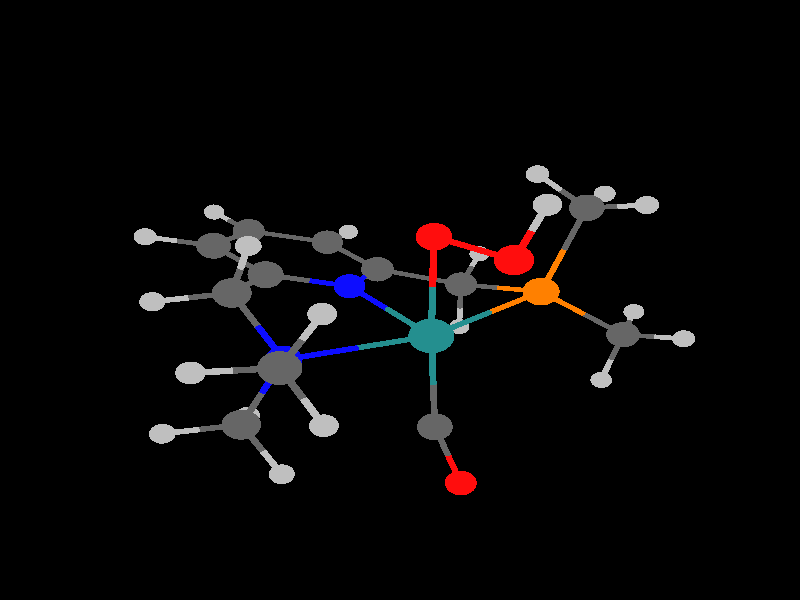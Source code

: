 global_settings {
	ambient_light rgb <0.200000002980232, 0.200000002980232, 0.200000002980232>
	max_trace_level 15
}

background { color rgb <0,0,0> }

camera {
	perspective
	location <5.12768847230217, -13.0250717369394, -8.44330909611656>
	angle 40
	up <-0.0547223973724771, 0.517789346777145, -0.853756201494259>
	right <-0.949400136273418, -0.291811697747068, -0.116126286007906> * 1
	direction <-0.309265000395817, 0.804201545274611, 0.507557912073198> }

light_source {
	<-24.6028766812267, -34.0015456183707, -60.3331626094533>
	color rgb <1, 1, 1>
	fade_distance 100.715721808572
	fade_power 0
	parallel
	point_at <24.6028766812267, 34.0015456183707, 60.3331626094533>
}

light_source {
	<28.531854657851, 50.2572796825395, -12.6372721914616>
	color rgb <0.300000011920929, 0.300000011920929, 0.300000011920929>
	fade_distance 100.715721808572
	fade_power 0
	parallel
	point_at <-28.531854657851, -50.2572796825395, 12.6372721914616>
}

#default {
	finish {ambient .8 diffuse 1 specular 1 roughness .005 metallic 0.5}
}

union {
}
union {
cylinder {
	<-0.69487285, -2.18311611, -3.27277416>, 	<-0.53395241077008, -2.26664965175599, -2.85789615111754>, 0.05
	pigment { rgbt <0.75, 0.75, 0.75, 0> }
}
cylinder {
	<-0.53395241077008, -2.26664965175599, -2.85789615111754>, 	<-0.34914799, -2.36258133, -2.38144151>, 0.05
	pigment { rgbt <1, 0.0500000007450581, 0.0500000007450581, 0> }
}
cylinder {
	<-2.12184913, 1.04499984, -2.41770806>, 	<-2.50196363745644, 0.911194205040454, -2.13172828909695>, 0.05
	pigment { rgbt <0.75, 0.75, 0.75, 0> }
}
cylinder {
	<-2.50196363745644, 0.911194205040454, -2.13172828909695>, 	<-2.95592546, 0.75139328, -1.79018937>, 0.05
	pigment { rgbt <0.400000005960464, 0.400000005960464, 0.400000005960464, 0> }
}
cylinder {
	<-0.34914799, -2.36258133, -2.38144151>, 	<-0.11614571, -1.592285885, -2.20865644>, 0.05
	pigment { rgbt <1, 0.0500000007450581, 0.0500000007450581, 0> }
}
cylinder {
	<-0.11614571, -1.592285885, -2.20865644>, 	<0.11685657, -0.82199044, -2.03587137>, 0.05
	pigment { rgbt <1, 0.0500000007450581, 0.0500000007450581, 0> }
}
cylinder {
	<-3.424951, -0.11461877, -2.24627638>, 	<-3.21118112119389, 0.280087435067484, -2.03840355317539>, 0.05
	pigment { rgbt <0.75, 0.75, 0.75, 0> }
}
cylinder {
	<-3.21118112119389, 0.280087435067484, -2.03840355317539>, 	<-2.95592546, 0.75139328, -1.79018937>, 0.05
	pigment { rgbt <0.400000005960464, 0.400000005960464, 0.400000005960464, 0> }
}
cylinder {
	<0.11685657, -0.82199044, -2.03587137>, 	<0.00460298394979224, -0.850523133276259, -1.03057299819318>, 0.05
	pigment { rgbt <1, 0.0500000007450581, 0.0500000007450581, 0> }
}
cylinder {
	<0.00460298394979224, -0.850523133276259, -1.03057299819318>, 	<-0.11705731, -0.88144683, 0.0589681>, 0.05
	pigment { rgbt <0.140000000596046, 0.560000002384186, 0.560000002384186, 0> }
}
cylinder {
	<-2.95592546, 0.75139328, -1.79018937>, 	<-3.34958797519334, 1.19127265166371, -1.75628161675173>, 0.05
	pigment { rgbt <0.400000005960464, 0.400000005960464, 0.400000005960464, 0> }
}
cylinder {
	<-3.34958797519334, 1.19127265166371, -1.75628161675173>, 	<-3.67933575, 1.55973355, -1.7278791>, 0.05
	pigment { rgbt <0.75, 0.75, 0.75, 0> }
}
cylinder {
	<-2.95592546, 0.75139328, -1.79018937>, 	<-2.63471938676144, 0.514287489998184, -0.95542140352388>, 0.05
	pigment { rgbt <0.400000005960464, 0.400000005960464, 0.400000005960464, 0> }
}
cylinder {
	<-2.63471938676144, 0.514287489998184, -0.95542140352388>, 	<-2.30795928, 0.27308186, -0.10621931>, 0.05
	pigment { rgbt <1, 0.5, 0, 0> }
}
cylinder {
	<2.47961778, -0.22805005, -1.63105341>, 	<2.54760573632717, -0.151619199146972, -1.14776565637381>, 0.05
	pigment { rgbt <0.75, 0.75, 0.75, 0> }
}
cylinder {
	<2.54760573632717, -0.151619199146972, -1.14776565637381>, 	<2.62880606, -0.06033524, -0.57055869>, 0.05
	pigment { rgbt <0.400000005960464, 0.400000005960464, 0.400000005960464, 0> }
}
cylinder {
	<2.00477094, -2.45857026, -1.57612531>, 	<2.21202836685001, -2.47184195894365, -1.1300384429631>, 0.05
	pigment { rgbt <0.75, 0.75, 0.75, 0> }
}
cylinder {
	<2.21202836685001, -2.47184195894365, -1.1300384429631>, 	<2.45972115, -2.48770293, -0.59692125>, 0.05
	pigment { rgbt <0.400000005960464, 0.400000005960464, 0.400000005960464, 0> }
}
cylinder {
	<3.54399273, -2.58737731, -0.68353774>, 	<3.04950487880292, -2.54192027608457, -0.644035826634039>, 0.05
	pigment { rgbt <0.75, 0.75, 0.75, 0> }
}
cylinder {
	<3.04950487880292, -2.54192027608457, -0.644035826634039>, 	<2.45972115, -2.48770293, -0.59692125>, 0.05
	pigment { rgbt <0.400000005960464, 0.400000005960464, 0.400000005960464, 0> }
}
cylinder {
	<2.45972115, -2.48770293, -0.59692125>, 	<2.24874738361894, -2.95268183921413, -0.301587661648098>, 0.05
	pigment { rgbt <0.400000005960464, 0.400000005960464, 0.400000005960464, 0> }
}
cylinder {
	<2.24874738361894, -2.95268183921413, -0.301587661648098>, 	<2.07210958, -3.34198547, -0.05431959>, 0.05
	pigment { rgbt <0.75, 0.75, 0.75, 0> }
}
cylinder {
	<2.45972115, -2.48770293, -0.59692125>, 	<2.27887844366883, -1.86001567983372, -0.221197771523344>, 0.05
	pigment { rgbt <0.400000005960464, 0.400000005960464, 0.400000005960464, 0> }
}
cylinder {
	<2.27887844366883, -1.86001567983372, -0.221197771523344>, 	<2.10379531, -1.25231934, 0.14255947>, 0.05
	pigment { rgbt <0.0500000007450581, 0.0500000007450581, 1, 0> }
}
cylinder {
	<2.62880606, -0.06033524, -0.57055869>, 	<3.20788662305422, 0.00604770142862372, -0.465700516028258>, 0.05
	pigment { rgbt <0.400000005960464, 0.400000005960464, 0.400000005960464, 0> }
}
cylinder {
	<3.20788662305422, 0.00604770142862372, -0.465700516028258>, 	<3.69309868, 0.06167002, -0.37783977>, 0.05
	pigment { rgbt <0.75, 0.75, 0.75, 0> }
}
cylinder {
	<2.62880606, -0.06033524, -0.57055869>, 	<2.25806755, 0.57255079, -0.386627335>, 0.05
	pigment { rgbt <0.400000005960464, 0.400000005960464, 0.400000005960464, 0> }
}
cylinder {
	<2.25806755, 0.57255079, -0.386627335>, 	<1.88732904, 1.20543682, -0.20269598>, 0.05
	pigment { rgbt <0.400000005960464, 0.400000005960464, 0.400000005960464, 0> }
}
cylinder {
	<2.62880606, -0.06033524, -0.57055869>, 	<2.36205795733623, -0.665959976408496, -0.208236744868255>, 0.05
	pigment { rgbt <0.400000005960464, 0.400000005960464, 0.400000005960464, 0> }
}
cylinder {
	<2.36205795733623, -0.665959976408496, -0.208236744868255>, 	<2.10379531, -1.25231934, 0.14255947>, 0.05
	pigment { rgbt <0.0500000007450581, 0.0500000007450581, 1, 0> }
}
cylinder {
	<3.52977925, 2.55859074, -0.42706967>, 	<3.05117095784357, 2.51628750474437, -0.333856023895179>, 0.05
	pigment { rgbt <0.75, 0.75, 0.75, 0> }
}
cylinder {
	<3.05117095784357, 2.51628750474437, -0.333856023895179>, 	<2.4786858, 2.46568668, -0.22235894>, 0.05
	pigment { rgbt <0.400000005960464, 0.400000005960464, 0.400000005960464, 0> }
}
cylinder {
	<2.4786858, 2.46568668, -0.22235894>, 	<2.18300742, 1.83556175, -0.21252746>, 0.05
	pigment { rgbt <0.400000005960464, 0.400000005960464, 0.400000005960464, 0> }
}
cylinder {
	<2.18300742, 1.83556175, -0.21252746>, 	<1.88732904, 1.20543682, -0.20269598>, 0.05
	pigment { rgbt <0.400000005960464, 0.400000005960464, 0.400000005960464, 0> }
}
cylinder {
	<2.4786858, 2.46568668, -0.22235894>, 	<2.090372875, 3.020520975, -0.106140755>, 0.05
	pigment { rgbt <0.400000005960464, 0.400000005960464, 0.400000005960464, 0> }
}
cylinder {
	<2.090372875, 3.020520975, -0.106140755>, 	<1.70205995, 3.57535527, 0.01007743>, 0.05
	pigment { rgbt <0.400000005960464, 0.400000005960464, 0.400000005960464, 0> }
}
cylinder {
	<1.88732904, 1.20543682, -0.20269598>, 	<1.22163247511895, 1.13826225749144, -0.0671319443185073>, 0.05
	pigment { rgbt <0.400000005960464, 0.400000005960464, 0.400000005960464, 0> }
}
cylinder {
	<1.22163247511895, 1.13826225749144, -0.0671319443185073>, 	<0.5793391, 1.07344928, 0.06366621>, 0.05
	pigment { rgbt <0.0500000007450581, 0.0500000007450581, 1, 0> }
}
cylinder {
	<-2.30795928, 0.27308186, -0.10621931>, 	<-1.2301626923865, -0.294879235212253, -0.0249566933915938>, 0.05
	pigment { rgbt <1, 0.5, 0, 0> }
}
cylinder {
	<-1.2301626923865, -0.294879235212253, -0.0249566933915938>, 	<-0.11705731, -0.88144683, 0.0589681>, 0.05
	pigment { rgbt <0.140000000596046, 0.560000002384186, 0.560000002384186, 0> }
}
cylinder {
	<-2.30795928, 0.27308186, -0.10621931>, 	<-1.98335465600131, 1.09322065835942, 0.264233610182045>, 0.05
	pigment { rgbt <1, 0.5, 0, 0> }
}
cylinder {
	<-1.98335465600131, 1.09322065835942, 0.264233610182045>, 	<-1.6641789, 1.899643, 0.62849087>, 0.05
	pigment { rgbt <0.400000005960464, 0.400000005960464, 0.400000005960464, 0> }
}
cylinder {
	<-2.30795928, 0.27308186, -0.10621931>, 	<-3.08657151173996, 0.121603079272596, 0.401072265604342>, 0.05
	pigment { rgbt <1, 0.5, 0, 0> }
}
cylinder {
	<-3.08657151173996, 0.121603079272596, 0.401072265604342>, 	<-3.85195267, -0.0273016, 0.89974336>, 0.05
	pigment { rgbt <0.400000005960464, 0.400000005960464, 0.400000005960464, 0> }
}
cylinder {
	<2.13906704, 4.55889235, -0.0058556>, 	<1.94005151807819, 4.11098395266565, 0.00140039276031382>, 0.05
	pigment { rgbt <0.75, 0.75, 0.75, 0> }
}
cylinder {
	<1.94005151807819, 4.11098395266565, 0.00140039276031382>, 	<1.70205995, 3.57535527, 0.01007743>, 0.05
	pigment { rgbt <0.400000005960464, 0.400000005960464, 0.400000005960464, 0> }
}
cylinder {
	<1.70205995, 3.57535527, 0.01007743>, 	<1.021424205, 3.498268825, 0.138794785>, 0.05
	pigment { rgbt <0.400000005960464, 0.400000005960464, 0.400000005960464, 0> }
}
cylinder {
	<1.021424205, 3.498268825, 0.138794785>, 	<0.34078846, 3.42118238, 0.26751214>, 0.05
	pigment { rgbt <0.400000005960464, 0.400000005960464, 0.400000005960464, 0> }
}
cylinder {
	<-0.11705731, -0.88144683, 0.0589681>, 	<0.244563870624681, 0.133681664554986, 0.0614077106305382>, 0.05
	pigment { rgbt <0.140000000596046, 0.560000002384186, 0.560000002384186, 0> }
}
cylinder {
	<0.244563870624681, 0.133681664554986, 0.0614077106305382>, 	<0.5793391, 1.07344928, 0.06366621>, 0.05
	pigment { rgbt <0.0500000007450581, 0.0500000007450581, 1, 0> }
}
cylinder {
	<-0.11705731, -0.88144683, 0.0589681>, 	<1.03279548972092, -1.07346713342879, 0.10224777104229>, 0.05
	pigment { rgbt <0.140000000596046, 0.560000002384186, 0.560000002384186, 0> }
}
cylinder {
	<1.03279548972092, -1.07346713342879, 0.10224777104229>, 	<2.10379531, -1.25231934, 0.14255947>, 0.05
	pigment { rgbt <0.0500000007450581, 0.0500000007450581, 1, 0> }
}
cylinder {
	<-0.11705731, -0.88144683, 0.0589681>, 	<-0.269837648798794, -0.965440481738265, 1.15395941600081>, 0.05
	pigment { rgbt <0.140000000596046, 0.560000002384186, 0.560000002384186, 0> }
}
cylinder {
	<-0.269837648798794, -0.965440481738265, 1.15395941600081>, 	<-0.4149017, -1.04519197, 2.19364736>, 0.05
	pigment { rgbt <0.400000005960464, 0.400000005960464, 0.400000005960464, 0> }
}
cylinder {
	<0.5793391, 1.07344928, 0.06366621>, 	<0.191902775619962, 1.60018453445452, 0.179895353503272>, 0.05
	pigment { rgbt <0.0500000007450581, 0.0500000007450581, 1, 0> }
}
cylinder {
	<0.191902775619962, 1.60018453445452, 0.179895353503272>, 	<-0.20953457, 2.14595474, 0.30032474>, 0.05
	pigment { rgbt <0.400000005960464, 0.400000005960464, 0.400000005960464, 0> }
}
cylinder {
	<2.10379531, -1.25231934, 0.14255947>, 	<2.36184955744489, -1.28054654359285, 0.823167445247086>, 0.05
	pigment { rgbt <0.0500000007450581, 0.0500000007450581, 1, 0> }
}
cylinder {
	<2.36184955744489, -1.28054654359285, 0.823167445247086>, 	<2.62840602, -1.30970376, 1.52619968>, 0.05
	pigment { rgbt <0.400000005960464, 0.400000005960464, 0.400000005960464, 0> }
}
cylinder {
	<0.34078846, 3.42118238, 0.26751214>, 	<0.065626945, 2.78356856, 0.28391844>, 0.05
	pigment { rgbt <0.400000005960464, 0.400000005960464, 0.400000005960464, 0> }
}
cylinder {
	<0.065626945, 2.78356856, 0.28391844>, 	<-0.20953457, 2.14595474, 0.30032474>, 0.05
	pigment { rgbt <0.400000005960464, 0.400000005960464, 0.400000005960464, 0> }
}
cylinder {
	<0.34078846, 3.42118238, 0.26751214>, 	<0.000778862824584805, 3.88695245365828, 0.367148324389787>, 0.05
	pigment { rgbt <0.400000005960464, 0.400000005960464, 0.400000005960464, 0> }
}
cylinder {
	<0.000778862824584805, 3.88695245365828, 0.367148324389787>, 	<-0.28345471, 4.27631644, 0.45043994>, 0.05
	pigment { rgbt <0.75, 0.75, 0.75, 0> }
}
cylinder {
	<-0.20953457, 2.14595474, 0.30032474>, 	<-0.936856735, 2.02279887, 0.464407805>, 0.05
	pigment { rgbt <0.400000005960464, 0.400000005960464, 0.400000005960464, 0> }
}
cylinder {
	<-0.936856735, 2.02279887, 0.464407805>, 	<-1.6641789, 1.899643, 0.62849087>, 0.05
	pigment { rgbt <0.400000005960464, 0.400000005960464, 0.400000005960464, 0> }
}
cylinder {
	<-2.26840551, 2.74654963, 0.32032961>, 	<-1.99302207062388, 2.36056189503441, 0.460777756865425>, 0.05
	pigment { rgbt <0.75, 0.75, 0.75, 0> }
}
cylinder {
	<-1.99302207062388, 2.36056189503441, 0.460777756865425>, 	<-1.6641789, 1.899643, 0.62849087>, 0.05
	pigment { rgbt <0.400000005960464, 0.400000005960464, 0.400000005960464, 0> }
}
cylinder {
	<-4.38840515, -0.87507903, 0.48484844>, 	<-4.14389706319311, -0.488673066423584, 0.673952166606121>, 0.05
	pigment { rgbt <0.75, 0.75, 0.75, 0> }
}
cylinder {
	<-4.14389706319311, -0.488673066423584, 0.673952166606121>, 	<-3.85195267, -0.0273016, 0.89974336>, 0.05
	pigment { rgbt <0.400000005960464, 0.400000005960464, 0.400000005960464, 0> }
}
cylinder {
	<-1.6641789, 1.899643, 0.62849087>, 	<-1.71514316412599, 1.83996454209091, 1.21563609364491>, 0.05
	pigment { rgbt <0.400000005960464, 0.400000005960464, 0.400000005960464, 0> }
}
cylinder {
	<-1.71514316412599, 1.83996454209091, 1.21563609364491>, 	<-1.75784807, 1.78995768, 1.70762753>, 0.05
	pigment { rgbt <0.75, 0.75, 0.75, 0> }
}
cylinder {
	<-4.50670963, 0.83997556, 0.89817174>, 	<-4.20825250887981, 0.444645597586324, 0.898888129758873>, 0.05
	pigment { rgbt <0.75, 0.75, 0.75, 0> }
}
cylinder {
	<-4.20825250887981, 0.444645597586324, 0.898888129758873>, 	<-3.85195267, -0.0273016, 0.89974336>, 0.05
	pigment { rgbt <0.400000005960464, 0.400000005960464, 0.400000005960464, 0> }
}
cylinder {
	<-3.85195267, -0.0273016, 0.89974336>, 	<-3.69975318625712, -0.158828148188227, 1.45483550484822>, 0.05
	pigment { rgbt <0.400000005960464, 0.400000005960464, 0.400000005960464, 0> }
}
cylinder {
	<-3.69975318625712, -0.158828148188227, 1.45483550484822>, 	<-3.57230091, -0.26896885, 1.91967123>, 0.05
	pigment { rgbt <0.75, 0.75, 0.75, 0> }
}
cylinder {
	<3.71628435, -1.40166085, 1.51688219>, 	<3.22017287377667, -1.35972512390727, 1.52113129910634>, 0.05
	pigment { rgbt <0.75, 0.75, 0.75, 0> }
}
cylinder {
	<3.22017287377667, -1.35972512390727, 1.52113129910634>, 	<2.62840602, -1.30970376, 1.52619968>, 0.05
	pigment { rgbt <0.400000005960464, 0.400000005960464, 0.400000005960464, 0> }
}
cylinder {
	<2.62840602, -1.30970376, 1.52619968>, 	<2.39554102421963, -1.77278659510196, 1.80518866328453>, 0.05
	pigment { rgbt <0.400000005960464, 0.400000005960464, 0.400000005960464, 0> }
}
cylinder {
	<2.39554102421963, -1.77278659510196, 1.80518866328453>, 	<2.20065294, -2.16034732, 2.03867858>, 0.05
	pigment { rgbt <0.75, 0.75, 0.75, 0> }
}
cylinder {
	<2.62840602, -1.30970376, 1.52619968>, 	<2.47481081291144, -0.822808739058436, 1.82015536622942>, 0.05
	pigment { rgbt <0.400000005960464, 0.400000005960464, 0.400000005960464, 0> }
}
cylinder {
	<2.47481081291144, -0.822808739058436, 1.82015536622942>, 	<2.34624449, -0.41525499, 2.06620993>, 0.05
	pigment { rgbt <0.75, 0.75, 0.75, 0> }
}
cylinder {
	<-0.4149017, -1.04519197, 2.19364736>, 	<-0.576509455962133, -1.4039775649776, 2.67323432634079>, 0.05
	pigment { rgbt <0.400000005960464, 0.400000005960464, 0.400000005960464, 0> }
}
cylinder {
	<-0.576509455962133, -1.4039775649776, 2.67323432634079>, 	<-0.73061464, -1.74610669, 3.13055667>, 0.05
	pigment { rgbt <1, 0.0500000007450581, 0.0500000007450581, 0> }
}
sphere {
	<-0.34914799, -2.36258133, -2.38144151>, 0.2432
	pigment { rgbt <1, 0.0500000007450581, 0.0500000007450581,0> }
}
sphere {
	<0.11685657, -0.82199044, -2.03587137>, 0.2432
	pigment { rgbt <1, 0.0500000007450581, 0.0500000007450581,0> }
}
sphere {
	<2.45972115, -2.48770293, -0.59692125>, 0.272
	pigment { rgbt <0.400000005960464, 0.400000005960464, 0.400000005960464,0> }
}
sphere {
	<2.47961778, -0.22805005, -1.63105341>, 0.176
	pigment { rgbt <0.75, 0.75, 0.75,0> }
}
sphere {
	<2.10379531, -1.25231934, 0.14255947>, 0.248
	pigment { rgbt <0.0500000007450581, 0.0500000007450581, 1,0> }
}
sphere {
	<2.62880606, -0.06033524, -0.57055869>, 0.272
	pigment { rgbt <0.400000005960464, 0.400000005960464, 0.400000005960464,0> }
}
sphere {
	<-2.95592546, 0.75139328, -1.79018937>, 0.272
	pigment { rgbt <0.400000005960464, 0.400000005960464, 0.400000005960464,0> }
}
sphere {
	<-3.85195267, -0.0273016, 0.89974336>, 0.272
	pigment { rgbt <0.400000005960464, 0.400000005960464, 0.400000005960464,0> }
}
sphere {
	<-2.30795928, 0.27308186, -0.10621931>, 0.288
	pigment { rgbt <1, 0.5, 0,0> }
}
sphere {
	<3.69309868, 0.06167002, -0.37783977>, 0.176
	pigment { rgbt <0.75, 0.75, 0.75,0> }
}
sphere {
	<2.62840602, -1.30970376, 1.52619968>, 0.272
	pigment { rgbt <0.400000005960464, 0.400000005960464, 0.400000005960464,0> }
}
sphere {
	<-0.4149017, -1.04519197, 2.19364736>, 0.272
	pigment { rgbt <0.400000005960464, 0.400000005960464, 0.400000005960464,0> }
}
sphere {
	<1.88732904, 1.20543682, -0.20269598>, 0.272
	pigment { rgbt <0.400000005960464, 0.400000005960464, 0.400000005960464,0> }
}
sphere {
	<0.5793391, 1.07344928, 0.06366621>, 0.248
	pigment { rgbt <0.0500000007450581, 0.0500000007450581, 1,0> }
}
sphere {
	<-1.6641789, 1.899643, 0.62849087>, 0.272
	pigment { rgbt <0.400000005960464, 0.400000005960464, 0.400000005960464,0> }
}
sphere {
	<-0.20953457, 2.14595474, 0.30032474>, 0.272
	pigment { rgbt <0.400000005960464, 0.400000005960464, 0.400000005960464,0> }
}
sphere {
	<2.4786858, 2.46568668, -0.22235894>, 0.272
	pigment { rgbt <0.400000005960464, 0.400000005960464, 0.400000005960464,0> }
}
sphere {
	<3.52977925, 2.55859074, -0.42706967>, 0.176
	pigment { rgbt <0.75, 0.75, 0.75,0> }
}
sphere {
	<-1.75784807, 1.78995768, 1.70762753>, 0.176
	pigment { rgbt <0.75, 0.75, 0.75,0> }
}
sphere {
	<-2.26840551, 2.74654963, 0.32032961>, 0.176
	pigment { rgbt <0.75, 0.75, 0.75,0> }
}
sphere {
	<0.34078846, 3.42118238, 0.26751214>, 0.272
	pigment { rgbt <0.400000005960464, 0.400000005960464, 0.400000005960464,0> }
}
sphere {
	<1.70205995, 3.57535527, 0.01007743>, 0.272
	pigment { rgbt <0.400000005960464, 0.400000005960464, 0.400000005960464,0> }
}
sphere {
	<-0.28345471, 4.27631644, 0.45043994>, 0.176
	pigment { rgbt <0.75, 0.75, 0.75,0> }
}
sphere {
	<2.13906704, 4.55889235, -0.0058556>, 0.176
	pigment { rgbt <0.75, 0.75, 0.75,0> }
}
sphere {
	<-0.73061464, -1.74610669, 3.13055667>, 0.2432
	pigment { rgbt <1, 0.0500000007450581, 0.0500000007450581,0> }
}
sphere {
	<-3.67933575, 1.55973355, -1.7278791>, 0.176
	pigment { rgbt <0.75, 0.75, 0.75,0> }
}
sphere {
	<-3.424951, -0.11461877, -2.24627638>, 0.176
	pigment { rgbt <0.75, 0.75, 0.75,0> }
}
sphere {
	<-2.12184913, 1.04499984, -2.41770806>, 0.176
	pigment { rgbt <0.75, 0.75, 0.75,0> }
}
sphere {
	<-3.57230091, -0.26896885, 1.91967123>, 0.176
	pigment { rgbt <0.75, 0.75, 0.75,0> }
}
sphere {
	<-4.38840515, -0.87507903, 0.48484844>, 0.176
	pigment { rgbt <0.75, 0.75, 0.75,0> }
}
sphere {
	<-4.50670963, 0.83997556, 0.89817174>, 0.176
	pigment { rgbt <0.75, 0.75, 0.75,0> }
}
sphere {
	<2.07210958, -3.34198547, -0.05431959>, 0.176
	pigment { rgbt <0.75, 0.75, 0.75,0> }
}
sphere {
	<3.54399273, -2.58737731, -0.68353774>, 0.176
	pigment { rgbt <0.75, 0.75, 0.75,0> }
}
sphere {
	<2.00477094, -2.45857026, -1.57612531>, 0.176
	pigment { rgbt <0.75, 0.75, 0.75,0> }
}
sphere {
	<2.34624449, -0.41525499, 2.06620993>, 0.176
	pigment { rgbt <0.75, 0.75, 0.75,0> }
}
sphere {
	<3.71628435, -1.40166085, 1.51688219>, 0.176
	pigment { rgbt <0.75, 0.75, 0.75,0> }
}
sphere {
	<2.20065294, -2.16034732, 2.03867858>, 0.176
	pigment { rgbt <0.75, 0.75, 0.75,0> }
}
sphere {
	<-0.11705731, -0.88144683, 0.0589681>, 0.328
	pigment { rgbt <0.140000000596046, 0.560000002384186, 0.560000002384186,0> }
}
sphere {
	<-0.69487285, -2.18311611, -3.27277416>, 0.176
	pigment { rgbt <0.75, 0.75, 0.75,0> }
}
}
merge {
}
